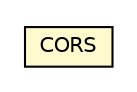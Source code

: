 #!/usr/local/bin/dot
#
# Class diagram 
# Generated by UMLGraph version R5_6-24-gf6e263 (http://www.umlgraph.org/)
#

digraph G {
	edge [fontname="Helvetica",fontsize=10,labelfontname="Helvetica",labelfontsize=10];
	node [fontname="Helvetica",fontsize=10,shape=plaintext];
	nodesep=0.25;
	ranksep=0.5;
	// io.werval.controllers.CORS
	c7513 [label=<<table title="io.werval.controllers.CORS" border="0" cellborder="1" cellspacing="0" cellpadding="2" port="p" bgcolor="lemonChiffon" href="./CORS.html">
		<tr><td><table border="0" cellspacing="0" cellpadding="1">
<tr><td align="center" balign="center"> CORS </td></tr>
		</table></td></tr>
		</table>>, URL="./CORS.html", fontname="Helvetica", fontcolor="black", fontsize=10.0];
}

